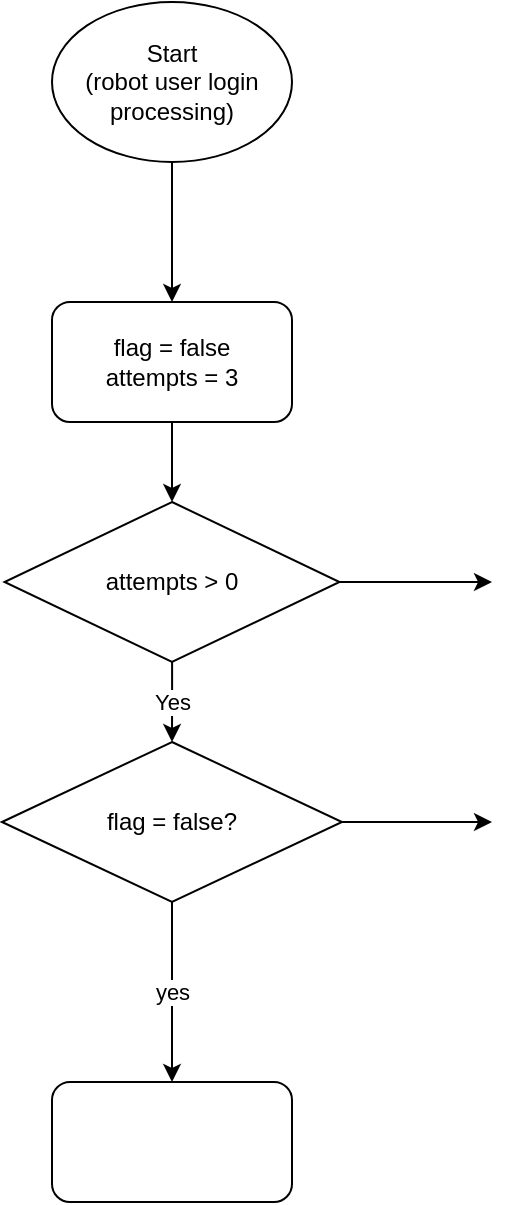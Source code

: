 <mxfile version="20.1.1" type="github">
  <diagram id="C5RBs43oDa-KdzZeNtuy" name="Page-1">
    <mxGraphModel dx="782" dy="1637" grid="1" gridSize="10" guides="1" tooltips="1" connect="1" arrows="1" fold="1" page="1" pageScale="1" pageWidth="827" pageHeight="1169" math="0" shadow="0">
      <root>
        <mxCell id="WIyWlLk6GJQsqaUBKTNV-0" />
        <mxCell id="WIyWlLk6GJQsqaUBKTNV-1" parent="WIyWlLk6GJQsqaUBKTNV-0" />
        <mxCell id="qjk7qH-T5AFKBJP3zgxG-0" value="flag = false&lt;br&gt;attempts = 3" style="rounded=1;whiteSpace=wrap;html=1;" vertex="1" parent="WIyWlLk6GJQsqaUBKTNV-1">
          <mxGeometry x="210" y="100" width="120" height="60" as="geometry" />
        </mxCell>
        <mxCell id="qjk7qH-T5AFKBJP3zgxG-13" value="yes" style="edgeStyle=orthogonalEdgeStyle;rounded=0;orthogonalLoop=1;jettySize=auto;html=1;" edge="1" parent="WIyWlLk6GJQsqaUBKTNV-1" source="qjk7qH-T5AFKBJP3zgxG-2" target="qjk7qH-T5AFKBJP3zgxG-12">
          <mxGeometry relative="1" as="geometry" />
        </mxCell>
        <mxCell id="qjk7qH-T5AFKBJP3zgxG-2" value="flag = false?" style="rhombus;whiteSpace=wrap;html=1;" vertex="1" parent="WIyWlLk6GJQsqaUBKTNV-1">
          <mxGeometry x="185" y="320" width="170" height="80" as="geometry" />
        </mxCell>
        <mxCell id="qjk7qH-T5AFKBJP3zgxG-14" value="Yes" style="edgeStyle=orthogonalEdgeStyle;rounded=0;orthogonalLoop=1;jettySize=auto;html=1;" edge="1" parent="WIyWlLk6GJQsqaUBKTNV-1" source="qjk7qH-T5AFKBJP3zgxG-3" target="qjk7qH-T5AFKBJP3zgxG-2">
          <mxGeometry relative="1" as="geometry" />
        </mxCell>
        <mxCell id="qjk7qH-T5AFKBJP3zgxG-3" value="attempts &amp;gt; 0" style="rhombus;whiteSpace=wrap;html=1;" vertex="1" parent="WIyWlLk6GJQsqaUBKTNV-1">
          <mxGeometry x="186.25" y="200" width="167.5" height="80" as="geometry" />
        </mxCell>
        <mxCell id="qjk7qH-T5AFKBJP3zgxG-4" value="" style="endArrow=classic;html=1;rounded=0;exitX=0.5;exitY=1;exitDx=0;exitDy=0;entryX=0.5;entryY=0;entryDx=0;entryDy=0;" edge="1" parent="WIyWlLk6GJQsqaUBKTNV-1" source="qjk7qH-T5AFKBJP3zgxG-0" target="qjk7qH-T5AFKBJP3zgxG-3">
          <mxGeometry width="50" height="50" relative="1" as="geometry">
            <mxPoint x="380" y="310" as="sourcePoint" />
            <mxPoint x="430" y="260" as="targetPoint" />
          </mxGeometry>
        </mxCell>
        <mxCell id="qjk7qH-T5AFKBJP3zgxG-7" value="" style="endArrow=classic;html=1;rounded=0;exitX=1;exitY=0.5;exitDx=0;exitDy=0;" edge="1" parent="WIyWlLk6GJQsqaUBKTNV-1" source="qjk7qH-T5AFKBJP3zgxG-3">
          <mxGeometry width="50" height="50" relative="1" as="geometry">
            <mxPoint x="380" y="310" as="sourcePoint" />
            <mxPoint x="430" y="240" as="targetPoint" />
          </mxGeometry>
        </mxCell>
        <mxCell id="qjk7qH-T5AFKBJP3zgxG-8" value="" style="endArrow=classic;html=1;rounded=0;exitX=1;exitY=0.5;exitDx=0;exitDy=0;" edge="1" parent="WIyWlLk6GJQsqaUBKTNV-1" source="qjk7qH-T5AFKBJP3zgxG-2">
          <mxGeometry width="50" height="50" relative="1" as="geometry">
            <mxPoint x="380" y="310" as="sourcePoint" />
            <mxPoint x="430" y="360" as="targetPoint" />
          </mxGeometry>
        </mxCell>
        <mxCell id="qjk7qH-T5AFKBJP3zgxG-12" value="" style="rounded=1;whiteSpace=wrap;html=1;" vertex="1" parent="WIyWlLk6GJQsqaUBKTNV-1">
          <mxGeometry x="210" y="490" width="120" height="60" as="geometry" />
        </mxCell>
        <mxCell id="qjk7qH-T5AFKBJP3zgxG-16" value="" style="edgeStyle=orthogonalEdgeStyle;rounded=0;orthogonalLoop=1;jettySize=auto;html=1;" edge="1" parent="WIyWlLk6GJQsqaUBKTNV-1" source="qjk7qH-T5AFKBJP3zgxG-15" target="qjk7qH-T5AFKBJP3zgxG-0">
          <mxGeometry relative="1" as="geometry" />
        </mxCell>
        <mxCell id="qjk7qH-T5AFKBJP3zgxG-15" value="Start&lt;br&gt;(robot user login processing)" style="ellipse;whiteSpace=wrap;html=1;" vertex="1" parent="WIyWlLk6GJQsqaUBKTNV-1">
          <mxGeometry x="210" y="-50" width="120" height="80" as="geometry" />
        </mxCell>
      </root>
    </mxGraphModel>
  </diagram>
</mxfile>
